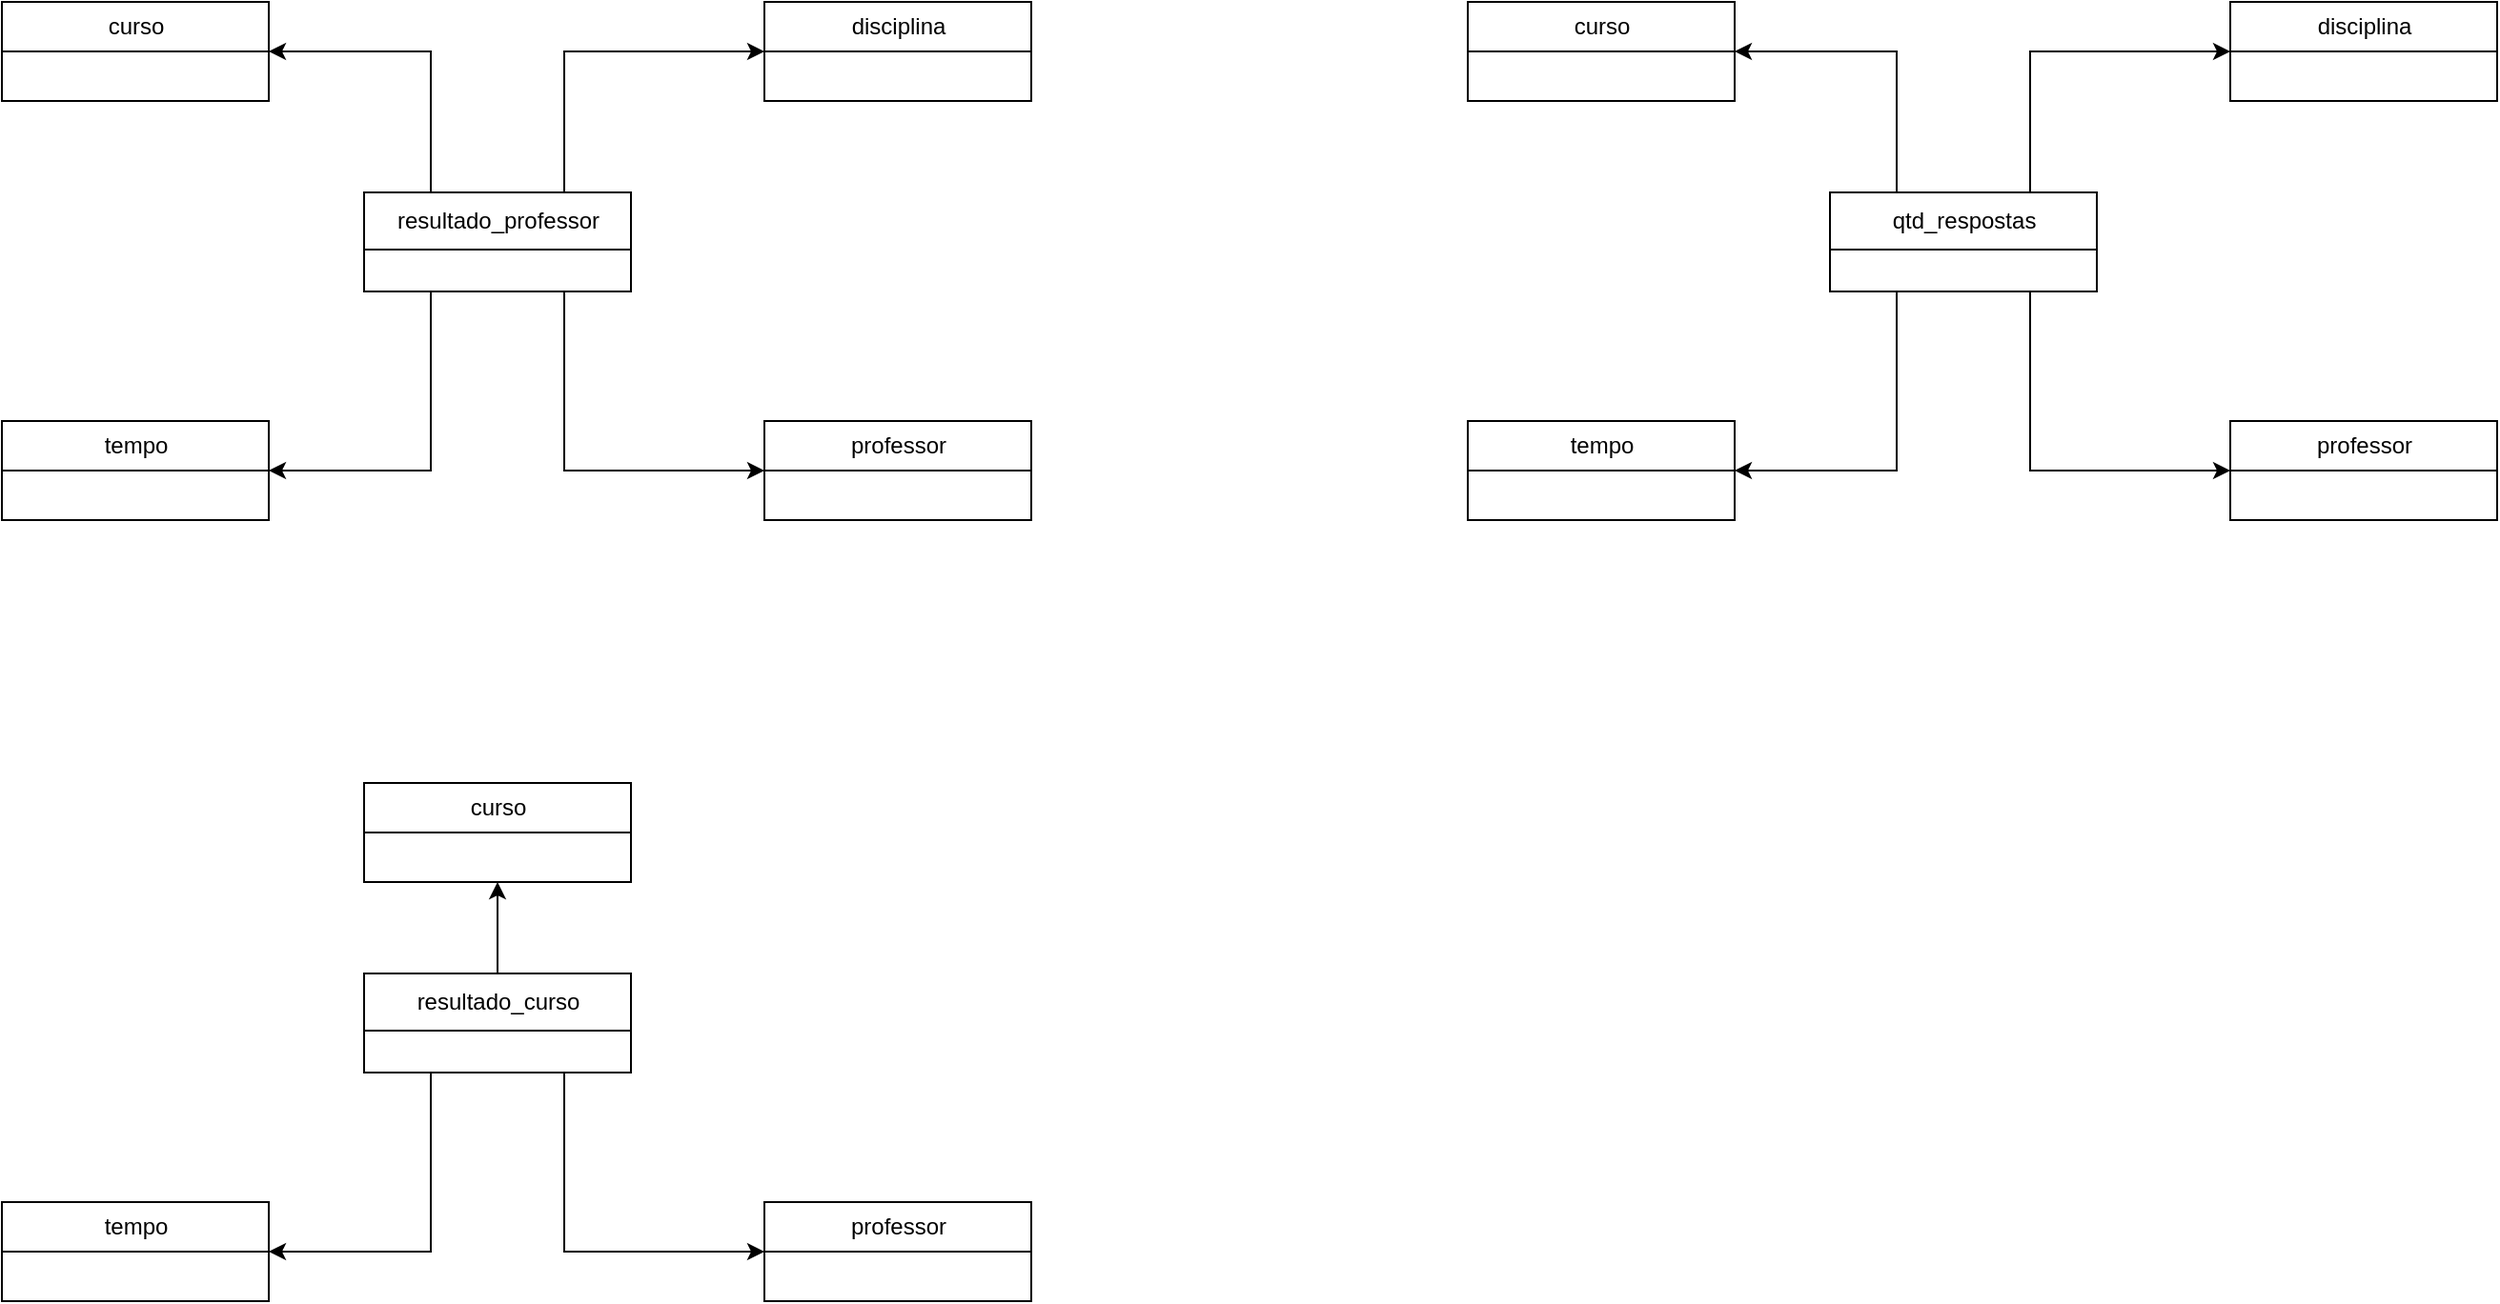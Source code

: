 <mxfile version="21.3.2" type="device">
  <diagram id="R2lEEEUBdFMjLlhIrx00" name="Page-1">
    <mxGraphModel dx="681" dy="440" grid="1" gridSize="10" guides="1" tooltips="1" connect="1" arrows="1" fold="1" page="1" pageScale="1" pageWidth="850" pageHeight="1100" math="0" shadow="0" extFonts="Permanent Marker^https://fonts.googleapis.com/css?family=Permanent+Marker">
      <root>
        <mxCell id="0" />
        <mxCell id="1" parent="0" />
        <mxCell id="ElDbvMlZfN6DCkuyR8b4-1" value="curso" style="swimlane;fontStyle=0;childLayout=stackLayout;horizontal=1;startSize=26;fillColor=none;horizontalStack=0;resizeParent=1;resizeParentMax=0;resizeLast=0;collapsible=1;marginBottom=0;html=1;" vertex="1" parent="1">
          <mxGeometry x="140" y="240" width="140" height="52" as="geometry" />
        </mxCell>
        <mxCell id="ElDbvMlZfN6DCkuyR8b4-9" style="edgeStyle=orthogonalEdgeStyle;rounded=0;orthogonalLoop=1;jettySize=auto;html=1;entryX=1;entryY=0.5;entryDx=0;entryDy=0;exitX=0.25;exitY=0;exitDx=0;exitDy=0;" edge="1" parent="1" source="ElDbvMlZfN6DCkuyR8b4-5" target="ElDbvMlZfN6DCkuyR8b4-1">
          <mxGeometry relative="1" as="geometry" />
        </mxCell>
        <mxCell id="ElDbvMlZfN6DCkuyR8b4-10" style="edgeStyle=orthogonalEdgeStyle;rounded=0;orthogonalLoop=1;jettySize=auto;html=1;exitX=0.25;exitY=1;exitDx=0;exitDy=0;entryX=1;entryY=0.5;entryDx=0;entryDy=0;" edge="1" parent="1" source="ElDbvMlZfN6DCkuyR8b4-5" target="ElDbvMlZfN6DCkuyR8b4-8">
          <mxGeometry relative="1" as="geometry" />
        </mxCell>
        <mxCell id="ElDbvMlZfN6DCkuyR8b4-11" style="edgeStyle=orthogonalEdgeStyle;rounded=0;orthogonalLoop=1;jettySize=auto;html=1;exitX=0.75;exitY=0;exitDx=0;exitDy=0;entryX=0;entryY=0.5;entryDx=0;entryDy=0;" edge="1" parent="1" source="ElDbvMlZfN6DCkuyR8b4-5" target="ElDbvMlZfN6DCkuyR8b4-6">
          <mxGeometry relative="1" as="geometry" />
        </mxCell>
        <mxCell id="ElDbvMlZfN6DCkuyR8b4-12" style="edgeStyle=orthogonalEdgeStyle;rounded=0;orthogonalLoop=1;jettySize=auto;html=1;exitX=0.75;exitY=1;exitDx=0;exitDy=0;entryX=0;entryY=0.5;entryDx=0;entryDy=0;" edge="1" parent="1" source="ElDbvMlZfN6DCkuyR8b4-5" target="ElDbvMlZfN6DCkuyR8b4-7">
          <mxGeometry relative="1" as="geometry" />
        </mxCell>
        <mxCell id="ElDbvMlZfN6DCkuyR8b4-5" value="resultado_professor" style="swimlane;fontStyle=0;childLayout=stackLayout;horizontal=1;startSize=30;fillColor=none;horizontalStack=0;resizeParent=1;resizeParentMax=0;resizeLast=0;collapsible=1;marginBottom=0;html=1;" vertex="1" parent="1">
          <mxGeometry x="330" y="340" width="140" height="52" as="geometry" />
        </mxCell>
        <mxCell id="ElDbvMlZfN6DCkuyR8b4-6" value="disciplina" style="swimlane;fontStyle=0;childLayout=stackLayout;horizontal=1;startSize=26;fillColor=none;horizontalStack=0;resizeParent=1;resizeParentMax=0;resizeLast=0;collapsible=1;marginBottom=0;html=1;" vertex="1" parent="1">
          <mxGeometry x="540" y="240" width="140" height="52" as="geometry" />
        </mxCell>
        <mxCell id="ElDbvMlZfN6DCkuyR8b4-7" value="professor" style="swimlane;fontStyle=0;childLayout=stackLayout;horizontal=1;startSize=26;fillColor=none;horizontalStack=0;resizeParent=1;resizeParentMax=0;resizeLast=0;collapsible=1;marginBottom=0;html=1;" vertex="1" parent="1">
          <mxGeometry x="540" y="460" width="140" height="52" as="geometry" />
        </mxCell>
        <mxCell id="ElDbvMlZfN6DCkuyR8b4-8" value="tempo" style="swimlane;fontStyle=0;childLayout=stackLayout;horizontal=1;startSize=26;fillColor=none;horizontalStack=0;resizeParent=1;resizeParentMax=0;resizeLast=0;collapsible=1;marginBottom=0;html=1;" vertex="1" parent="1">
          <mxGeometry x="140" y="460" width="140" height="52" as="geometry" />
        </mxCell>
        <mxCell id="ElDbvMlZfN6DCkuyR8b4-14" value="curso" style="swimlane;fontStyle=0;childLayout=stackLayout;horizontal=1;startSize=26;fillColor=none;horizontalStack=0;resizeParent=1;resizeParentMax=0;resizeLast=0;collapsible=1;marginBottom=0;html=1;" vertex="1" parent="1">
          <mxGeometry x="330" y="650" width="140" height="52" as="geometry" />
        </mxCell>
        <mxCell id="ElDbvMlZfN6DCkuyR8b4-15" style="edgeStyle=orthogonalEdgeStyle;rounded=0;orthogonalLoop=1;jettySize=auto;html=1;entryX=0.5;entryY=1;entryDx=0;entryDy=0;exitX=0.5;exitY=0;exitDx=0;exitDy=0;" edge="1" parent="1" source="ElDbvMlZfN6DCkuyR8b4-19" target="ElDbvMlZfN6DCkuyR8b4-14">
          <mxGeometry relative="1" as="geometry" />
        </mxCell>
        <mxCell id="ElDbvMlZfN6DCkuyR8b4-16" style="edgeStyle=orthogonalEdgeStyle;rounded=0;orthogonalLoop=1;jettySize=auto;html=1;exitX=0.25;exitY=1;exitDx=0;exitDy=0;entryX=1;entryY=0.5;entryDx=0;entryDy=0;" edge="1" parent="1" source="ElDbvMlZfN6DCkuyR8b4-19" target="ElDbvMlZfN6DCkuyR8b4-22">
          <mxGeometry relative="1" as="geometry" />
        </mxCell>
        <mxCell id="ElDbvMlZfN6DCkuyR8b4-18" style="edgeStyle=orthogonalEdgeStyle;rounded=0;orthogonalLoop=1;jettySize=auto;html=1;exitX=0.75;exitY=1;exitDx=0;exitDy=0;entryX=0;entryY=0.5;entryDx=0;entryDy=0;" edge="1" parent="1" source="ElDbvMlZfN6DCkuyR8b4-19" target="ElDbvMlZfN6DCkuyR8b4-21">
          <mxGeometry relative="1" as="geometry" />
        </mxCell>
        <mxCell id="ElDbvMlZfN6DCkuyR8b4-19" value="resultado_curso" style="swimlane;fontStyle=0;childLayout=stackLayout;horizontal=1;startSize=30;fillColor=none;horizontalStack=0;resizeParent=1;resizeParentMax=0;resizeLast=0;collapsible=1;marginBottom=0;html=1;" vertex="1" parent="1">
          <mxGeometry x="330" y="750" width="140" height="52" as="geometry" />
        </mxCell>
        <mxCell id="ElDbvMlZfN6DCkuyR8b4-21" value="professor" style="swimlane;fontStyle=0;childLayout=stackLayout;horizontal=1;startSize=26;fillColor=none;horizontalStack=0;resizeParent=1;resizeParentMax=0;resizeLast=0;collapsible=1;marginBottom=0;html=1;" vertex="1" parent="1">
          <mxGeometry x="540" y="870" width="140" height="52" as="geometry" />
        </mxCell>
        <mxCell id="ElDbvMlZfN6DCkuyR8b4-22" value="tempo" style="swimlane;fontStyle=0;childLayout=stackLayout;horizontal=1;startSize=26;fillColor=none;horizontalStack=0;resizeParent=1;resizeParentMax=0;resizeLast=0;collapsible=1;marginBottom=0;html=1;" vertex="1" parent="1">
          <mxGeometry x="140" y="870" width="140" height="52" as="geometry" />
        </mxCell>
        <mxCell id="ElDbvMlZfN6DCkuyR8b4-27" value="curso" style="swimlane;fontStyle=0;childLayout=stackLayout;horizontal=1;startSize=26;fillColor=none;horizontalStack=0;resizeParent=1;resizeParentMax=0;resizeLast=0;collapsible=1;marginBottom=0;html=1;" vertex="1" parent="1">
          <mxGeometry x="909" y="240" width="140" height="52" as="geometry" />
        </mxCell>
        <mxCell id="ElDbvMlZfN6DCkuyR8b4-28" style="edgeStyle=orthogonalEdgeStyle;rounded=0;orthogonalLoop=1;jettySize=auto;html=1;entryX=1;entryY=0.5;entryDx=0;entryDy=0;exitX=0.25;exitY=0;exitDx=0;exitDy=0;" edge="1" parent="1" source="ElDbvMlZfN6DCkuyR8b4-32" target="ElDbvMlZfN6DCkuyR8b4-27">
          <mxGeometry relative="1" as="geometry" />
        </mxCell>
        <mxCell id="ElDbvMlZfN6DCkuyR8b4-29" style="edgeStyle=orthogonalEdgeStyle;rounded=0;orthogonalLoop=1;jettySize=auto;html=1;exitX=0.25;exitY=1;exitDx=0;exitDy=0;entryX=1;entryY=0.5;entryDx=0;entryDy=0;" edge="1" parent="1" source="ElDbvMlZfN6DCkuyR8b4-32" target="ElDbvMlZfN6DCkuyR8b4-35">
          <mxGeometry relative="1" as="geometry" />
        </mxCell>
        <mxCell id="ElDbvMlZfN6DCkuyR8b4-30" style="edgeStyle=orthogonalEdgeStyle;rounded=0;orthogonalLoop=1;jettySize=auto;html=1;exitX=0.75;exitY=0;exitDx=0;exitDy=0;entryX=0;entryY=0.5;entryDx=0;entryDy=0;" edge="1" parent="1" source="ElDbvMlZfN6DCkuyR8b4-32" target="ElDbvMlZfN6DCkuyR8b4-33">
          <mxGeometry relative="1" as="geometry" />
        </mxCell>
        <mxCell id="ElDbvMlZfN6DCkuyR8b4-31" style="edgeStyle=orthogonalEdgeStyle;rounded=0;orthogonalLoop=1;jettySize=auto;html=1;exitX=0.75;exitY=1;exitDx=0;exitDy=0;entryX=0;entryY=0.5;entryDx=0;entryDy=0;" edge="1" parent="1" source="ElDbvMlZfN6DCkuyR8b4-32" target="ElDbvMlZfN6DCkuyR8b4-34">
          <mxGeometry relative="1" as="geometry" />
        </mxCell>
        <mxCell id="ElDbvMlZfN6DCkuyR8b4-32" value="qtd_respostas" style="swimlane;fontStyle=0;childLayout=stackLayout;horizontal=1;startSize=30;fillColor=none;horizontalStack=0;resizeParent=1;resizeParentMax=0;resizeLast=0;collapsible=1;marginBottom=0;html=1;" vertex="1" parent="1">
          <mxGeometry x="1099" y="340" width="140" height="52" as="geometry" />
        </mxCell>
        <mxCell id="ElDbvMlZfN6DCkuyR8b4-33" value="disciplina" style="swimlane;fontStyle=0;childLayout=stackLayout;horizontal=1;startSize=26;fillColor=none;horizontalStack=0;resizeParent=1;resizeParentMax=0;resizeLast=0;collapsible=1;marginBottom=0;html=1;" vertex="1" parent="1">
          <mxGeometry x="1309" y="240" width="140" height="52" as="geometry" />
        </mxCell>
        <mxCell id="ElDbvMlZfN6DCkuyR8b4-34" value="professor" style="swimlane;fontStyle=0;childLayout=stackLayout;horizontal=1;startSize=26;fillColor=none;horizontalStack=0;resizeParent=1;resizeParentMax=0;resizeLast=0;collapsible=1;marginBottom=0;html=1;" vertex="1" parent="1">
          <mxGeometry x="1309" y="460" width="140" height="52" as="geometry" />
        </mxCell>
        <mxCell id="ElDbvMlZfN6DCkuyR8b4-35" value="tempo" style="swimlane;fontStyle=0;childLayout=stackLayout;horizontal=1;startSize=26;fillColor=none;horizontalStack=0;resizeParent=1;resizeParentMax=0;resizeLast=0;collapsible=1;marginBottom=0;html=1;" vertex="1" parent="1">
          <mxGeometry x="909" y="460" width="140" height="52" as="geometry" />
        </mxCell>
      </root>
    </mxGraphModel>
  </diagram>
</mxfile>
